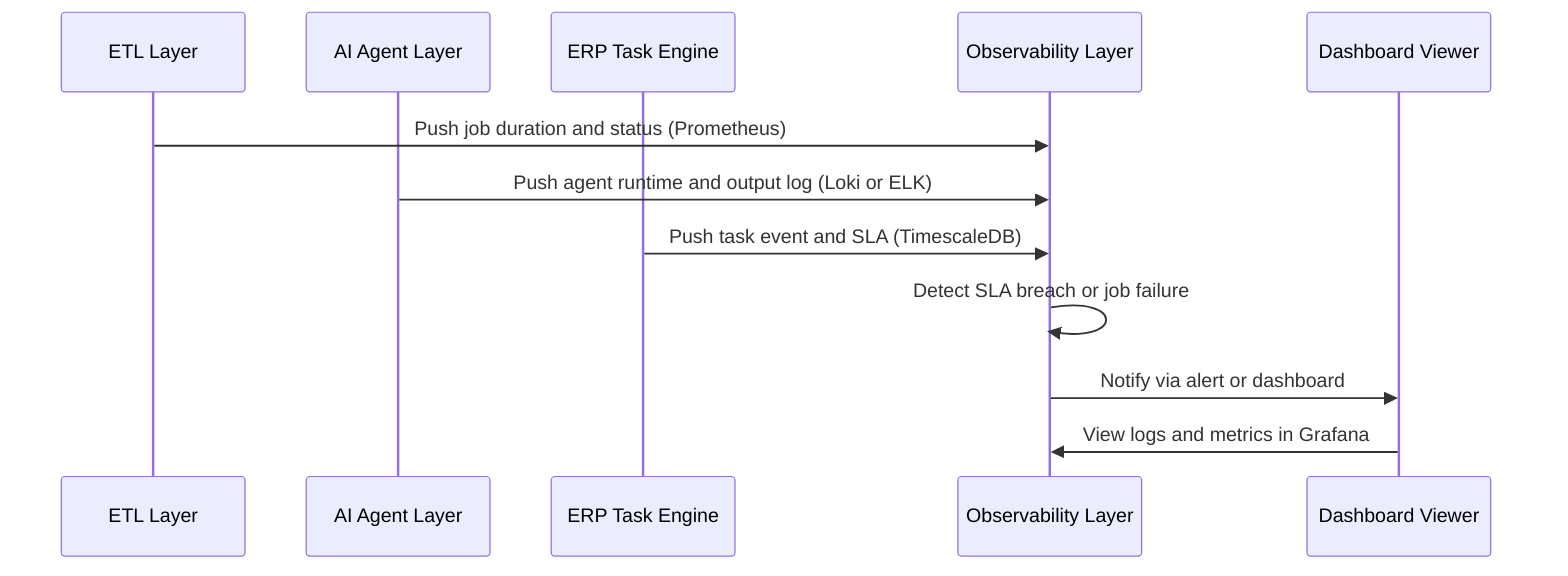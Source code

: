 sequenceDiagram
    participant ETL as ETL Layer
    participant AGENT as AI Agent Layer
    participant ERP as ERP Task Engine
    participant OBS as Observability Layer
    participant USER as Dashboard Viewer

    ETL->>OBS: Push job duration and status (Prometheus)
    AGENT->>OBS: Push agent runtime and output log (Loki or ELK)
    ERP->>OBS: Push task event and SLA (TimescaleDB)

    OBS->>OBS: Detect SLA breach or job failure
    OBS->>USER: Notify via alert or dashboard
    USER->>OBS: View logs and metrics in Grafana
